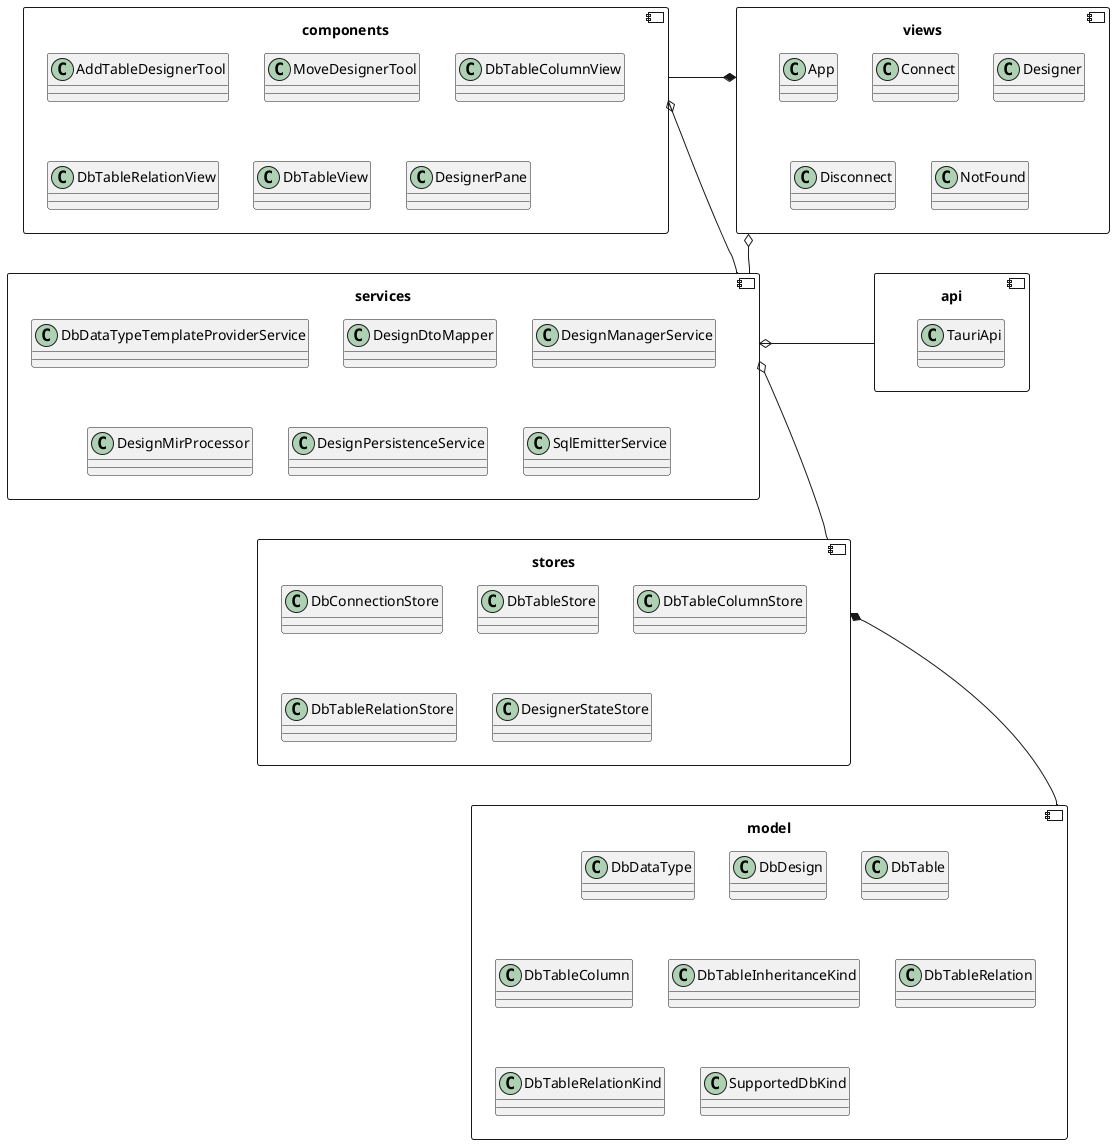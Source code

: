 @startuml components-diag

' left to right direction
' top to bottom direction

component views {
    class App {

    }

    class Connect {

    }

    class Designer {

    }

    class Disconnect {

    }

    class NotFound {

    }
}

component components {
    class AddTableDesignerTool {

    }

    class MoveDesignerTool {

    }

    class DbTableColumnView {

    }

    class DbTableRelationView {

    }

    class DbTableView {

    }

    class DesignerPane {

    }
}

component services {
    class DbDataTypeTemplateProviderService {

    }

    class DesignDtoMapper {

    }

    class DesignManagerService {

    }

    class DesignMirProcessor {

    }

    class DesignPersistenceService {

    }

    class SqlEmitterService {

    }
}

component stores {
    class DbConnectionStore {

    }

    class DbTableStore {

    }

    class DbTableColumnStore {

    }

    class DbTableRelationStore {

    }

    class DesignerStateStore {

    }
}

component model {
    class DbDataType {

    }

    class DbDesign {

    }

    class DbTable {

    }

    class DbTableColumn {

    }

    class DbTableInheritanceKind {

    }

    class DbTableRelation {
        
    }

    class DbTableRelationKind {

    }

    class SupportedDbKind {

    }
}

component api {
    class TauriApi {

    }
}

views *-left- components
views o--down- services
components o--down- services
services o--down- stores
services o-left- api
stores *--down- model

@enduml